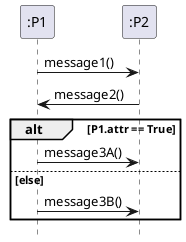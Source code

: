 @startuml
skinparam backgroundcolor transparent
hide footbox

participant ":P1" as P1
participant ":P2" as P2

P1 -> P2 : message1()
P1 <- P2 : message2()


alt P1.attr == True
  P1 -> P2 : message3A()
else else
  P1 -> P2 : message3B()
end alt

@enduml